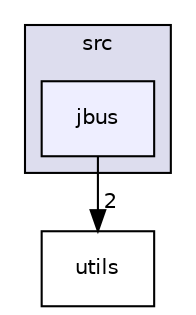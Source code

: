 digraph "src/jbus" {
  compound=true
  node [ fontsize="10", fontname="Helvetica"];
  edge [ labelfontsize="10", labelfontname="Helvetica"];
  subgraph clusterdir_68267d1309a1af8e8297ef4c3efbcdba {
    graph [ bgcolor="#ddddee", pencolor="black", label="src" fontname="Helvetica", fontsize="10", URL="dir_68267d1309a1af8e8297ef4c3efbcdba.html"]
  dir_26f744e4b816d919816da40ab702982a [shape=box, label="jbus", style="filled", fillcolor="#eeeeff", pencolor="black", URL="dir_26f744e4b816d919816da40ab702982a.html"];
  }
  dir_313caf1132e152dd9b58bea13a4052ca [shape=box label="utils" URL="dir_313caf1132e152dd9b58bea13a4052ca.html"];
  dir_26f744e4b816d919816da40ab702982a->dir_313caf1132e152dd9b58bea13a4052ca [headlabel="2", labeldistance=1.5 headhref="dir_000002_000003.html"];
}
